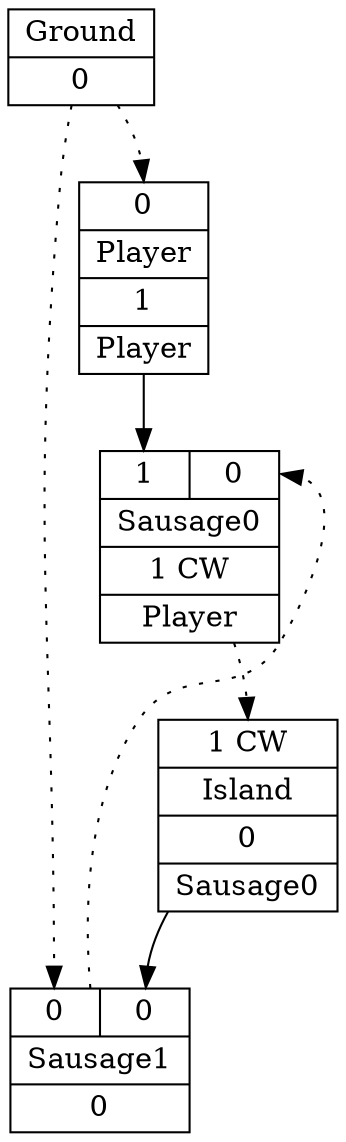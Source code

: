 digraph G {
node [shape=record];
Player[ label ="{{<GroundP>0}|{Player}|<PlayerOUT>1|{Player}}"];
Ground[ label ="{{Ground}|<GroundOUT>0}"];
Player[ label ="{{<GroundP>0}|{Player}|<PlayerOUT>1|{Player}}"];
Ground[ label ="{{Ground}|<GroundOUT>0}"];
Player[ label ="{{<GroundP>0}|{Player}|<PlayerOUT>1|{Player}}"];
Player[ label ="{{<GroundP>0}|{Player}|<PlayerOUT>1|{Player}}"];
Sausage0[ label ="{{<Player>1|<Sausage1P>0}|{Sausage0}|<Sausage0OUT>1 CW|{Player}}"];
Ground[ label ="{{Ground}|<GroundOUT>0}"];
Player[ label ="{{<GroundP>0}|{Player}|<PlayerOUT>1|{Player}}"];
Ground[ label ="{{Ground}|<GroundOUT>0}"];
Player[ label ="{{<GroundP>0}|{Player}|<PlayerOUT>1|{Player}}"];
Sausage1[ label ="{{<GroundP>0|<Island>0}|{Sausage1}|<Sausage1OUT>0}"];
Sausage0[ label ="{{<Player>1|<Sausage1P>0}|{Sausage0}|<Sausage0OUT>1 CW|{Player}}"];
Sausage0[ label ="{{<Player>1|<Sausage1P>0}|{Sausage0}|<Sausage0OUT>1 CW|{Player}}"];
Island[ label ="{{<Sausage0P>1 CW}|{Island}|<IslandOUT>0|{Sausage0}}"];
Ground[ label ="{{Ground}|<GroundOUT>0}"];
Sausage1[ label ="{{<GroundP>0|<Island>0}|{Sausage1}|<Sausage1OUT>0}"];
Sausage1[ label ="{{<GroundP>0|<Island>0}|{Sausage1}|<Sausage1OUT>0}"];
Sausage0[ label ="{{<Player>1|<Sausage1P>0}|{Sausage0}|<Sausage0OUT>1 CW|{Player}}"];
Sausage0[ label ="{{<Player>1|<Sausage1P>0}|{Sausage0}|<Sausage0OUT>1 CW|{Player}}"];
Island[ label ="{{<Sausage0P>1 CW}|{Island}|<IslandOUT>0|{Sausage0}}"];
Island[ label ="{{<Sausage0P>1 CW}|{Island}|<IslandOUT>0|{Sausage0}}"];
Sausage1[ label ="{{<GroundP>0|<Island>0}|{Sausage1}|<Sausage1OUT>0}"];
Ground[ label ="{{Ground}|<GroundOUT>0}"];
Sausage1[ label ="{{<GroundP>0|<Island>0}|{Sausage1}|<Sausage1OUT>0}"];
	"Ground" -> "Player":GroundP [style=dotted];
	"Player" -> "Sausage0":Player;
	"Sausage1" -> "Sausage0":Sausage1P [style=dotted];
	"Sausage0" -> "Island":Sausage0P [style=dotted];
	"Ground" -> "Sausage1":GroundP [style=dotted];
	"Island" -> "Sausage1":Island;
}